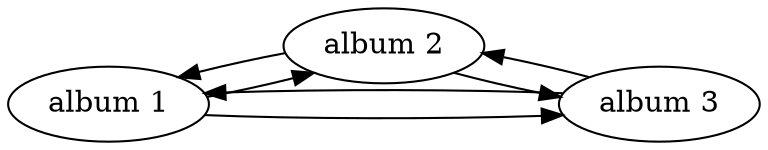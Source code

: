 digraph G
{
"album 1"->"album 2"->"album 3"->"album 1"->"album 3"->"album 2"->"album 1"    rankdir=LR;
}